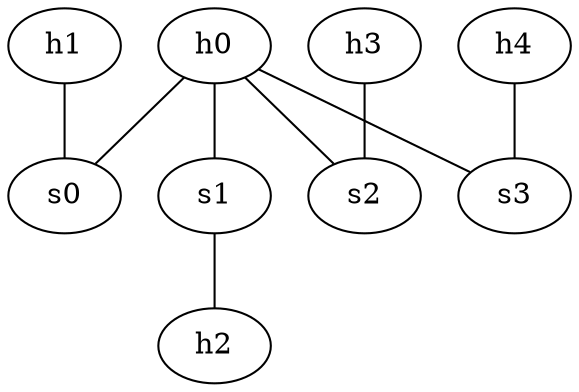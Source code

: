 graph topology {
	h0 -- s0;
	h1 -- s0;
	h0 -- s1;
	s1 -- h2;
	h0 -- s2;
	h3 -- s2;
	h0 -- s3;
	h4 -- s3;
}
